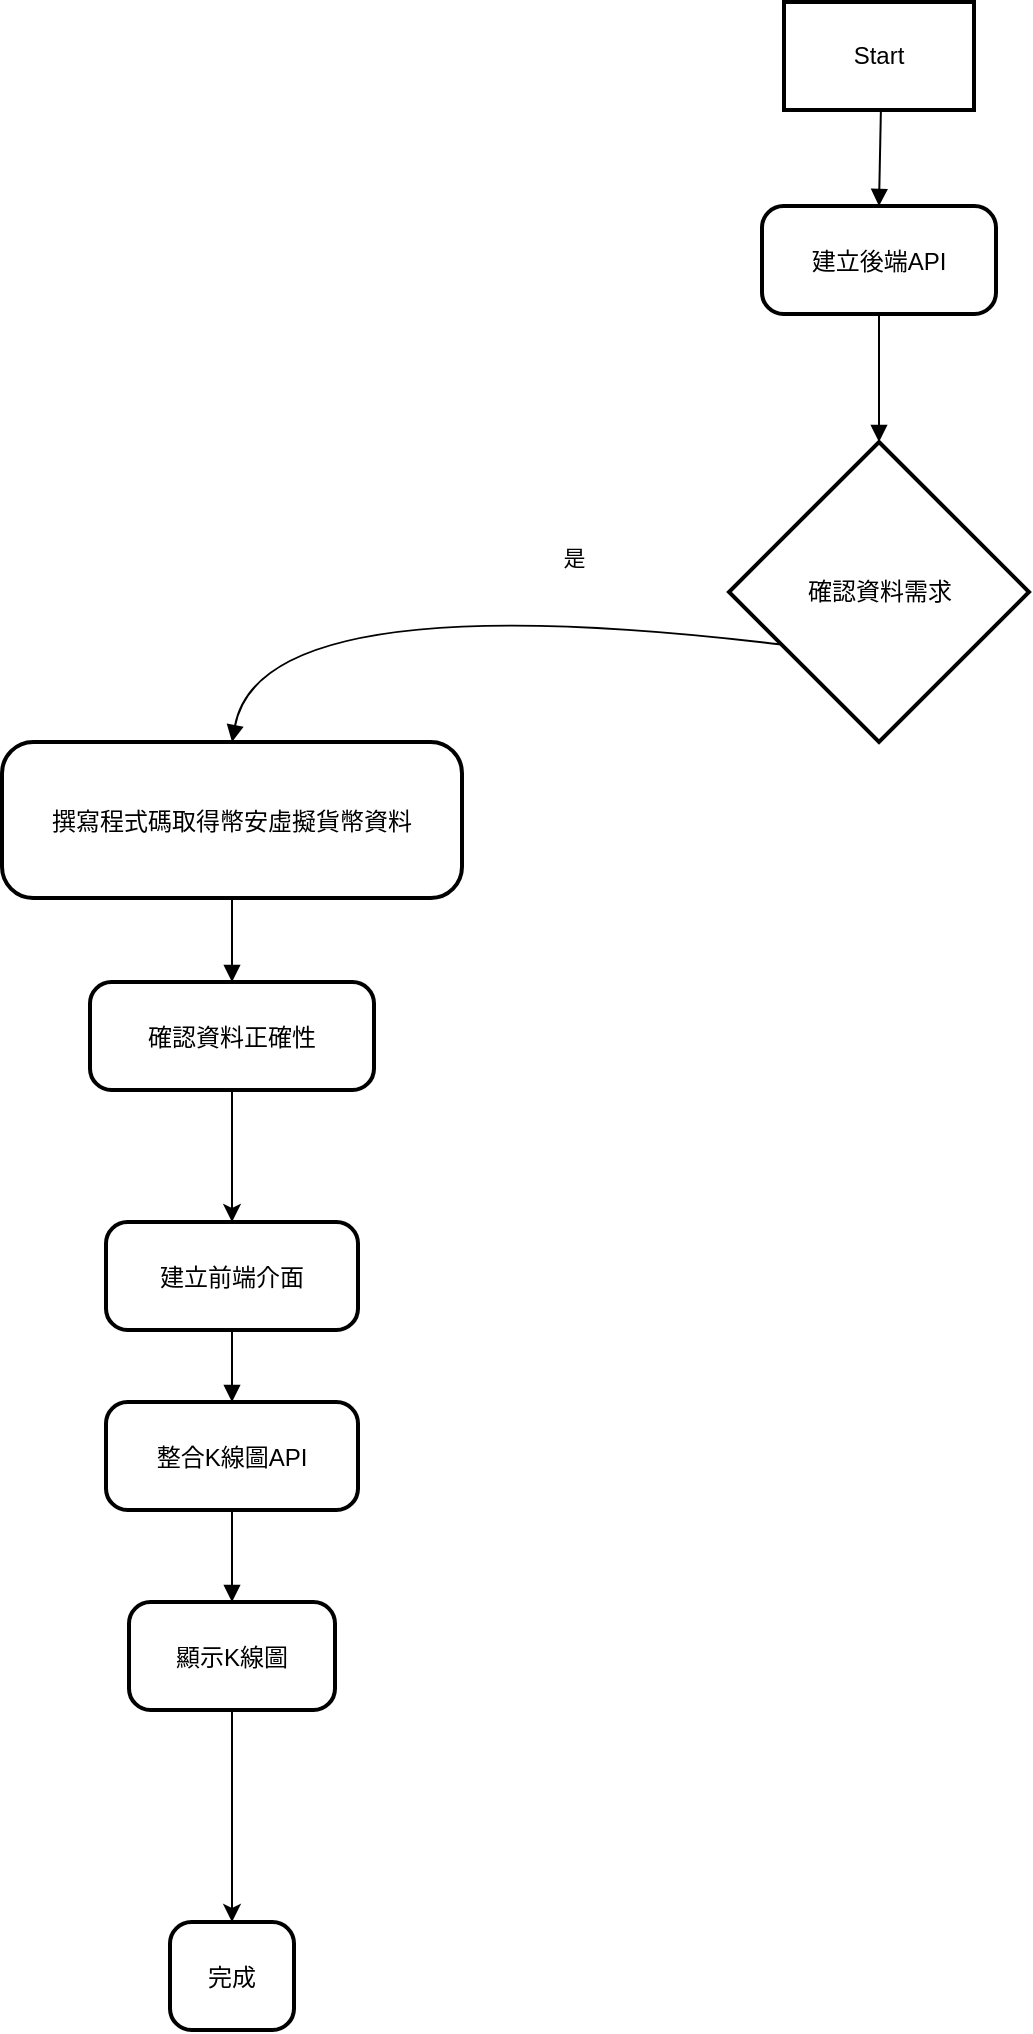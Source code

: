 <mxfile version="26.0.7">
  <diagram name="第1頁" id="7F1MP4EWkSp54MsCyx94">
    <mxGraphModel dx="1221" dy="632" grid="1" gridSize="10" guides="1" tooltips="1" connect="1" arrows="1" fold="1" page="1" pageScale="1" pageWidth="827" pageHeight="1169" math="0" shadow="0">
      <root>
        <mxCell id="0" />
        <mxCell id="1" parent="0" />
        <mxCell id="2" value="Start" style="whiteSpace=wrap;strokeWidth=2;" parent="1" vertex="1">
          <mxGeometry x="591" y="60" width="95" height="54" as="geometry" />
        </mxCell>
        <mxCell id="3" value="建立後端API" style="rounded=1;arcSize=20;strokeWidth=2" parent="1" vertex="1">
          <mxGeometry x="580" y="162" width="117" height="54" as="geometry" />
        </mxCell>
        <mxCell id="4" value="確認資料需求" style="rhombus;strokeWidth=2;whiteSpace=wrap;" parent="1" vertex="1">
          <mxGeometry x="563.5" y="280" width="150" height="150" as="geometry" />
        </mxCell>
        <mxCell id="5" value="撰寫程式碼取得幣安虛擬貨幣資料" style="rounded=1;arcSize=20;strokeWidth=2" parent="1" vertex="1">
          <mxGeometry x="200" y="430" width="230" height="78" as="geometry" />
        </mxCell>
        <mxCell id="NOGGrgphoq70URqEMFDg-26" style="edgeStyle=orthogonalEdgeStyle;rounded=0;orthogonalLoop=1;jettySize=auto;html=1;" edge="1" parent="1" source="7" target="8">
          <mxGeometry relative="1" as="geometry" />
        </mxCell>
        <mxCell id="7" value="確認資料正確性" style="rounded=1;arcSize=20;strokeWidth=2" parent="1" vertex="1">
          <mxGeometry x="244" y="550" width="142" height="54" as="geometry" />
        </mxCell>
        <mxCell id="8" value="建立前端介面" style="rounded=1;arcSize=20;strokeWidth=2" parent="1" vertex="1">
          <mxGeometry x="252" y="670" width="126" height="54" as="geometry" />
        </mxCell>
        <mxCell id="10" value="整合K線圖API" style="rounded=1;arcSize=20;strokeWidth=2" parent="1" vertex="1">
          <mxGeometry x="252" y="760" width="126" height="54" as="geometry" />
        </mxCell>
        <mxCell id="NOGGrgphoq70URqEMFDg-25" style="edgeStyle=orthogonalEdgeStyle;rounded=0;orthogonalLoop=1;jettySize=auto;html=1;" edge="1" parent="1" source="11" target="12">
          <mxGeometry relative="1" as="geometry" />
        </mxCell>
        <mxCell id="11" value="顯示K線圖" style="rounded=1;arcSize=20;strokeWidth=2" parent="1" vertex="1">
          <mxGeometry x="263.5" y="860" width="103" height="54" as="geometry" />
        </mxCell>
        <mxCell id="12" value="完成" style="rounded=1;arcSize=20;strokeWidth=2" parent="1" vertex="1">
          <mxGeometry x="284" y="1020" width="62" height="54" as="geometry" />
        </mxCell>
        <mxCell id="13" value="" style="curved=1;startArrow=none;endArrow=block;exitX=0.51;exitY=1;entryX=0.5;entryY=0;" parent="1" source="2" target="3" edge="1">
          <mxGeometry relative="1" as="geometry">
            <Array as="points" />
          </mxGeometry>
        </mxCell>
        <mxCell id="14" value="" style="curved=1;startArrow=none;endArrow=block;exitX=0.5;exitY=1;entryX=0.5;entryY=0;" parent="1" source="3" target="4" edge="1">
          <mxGeometry relative="1" as="geometry">
            <Array as="points" />
          </mxGeometry>
        </mxCell>
        <mxCell id="15" value="是" style="curved=1;startArrow=none;endArrow=block;exitX=0;exitY=0.77;entryX=0.5;entryY=0;" parent="1" source="4" target="5" edge="1">
          <mxGeometry x="-0.369" y="-31" relative="1" as="geometry">
            <Array as="points">
              <mxPoint x="330" y="350" />
            </Array>
            <mxPoint as="offset" />
          </mxGeometry>
        </mxCell>
        <mxCell id="17" value="" style="curved=1;startArrow=none;endArrow=block;exitX=0.5;exitY=1;entryX=0.5;entryY=-0.01;" parent="1" source="5" target="7" edge="1">
          <mxGeometry relative="1" as="geometry">
            <Array as="points" />
          </mxGeometry>
        </mxCell>
        <mxCell id="20" value="" style="curved=1;startArrow=none;endArrow=block;exitX=0.5;exitY=1.01;entryX=0.5;entryY=0.01;" parent="1" source="8" target="10" edge="1">
          <mxGeometry relative="1" as="geometry">
            <Array as="points" />
          </mxGeometry>
        </mxCell>
        <mxCell id="21" value="" style="curved=1;startArrow=none;endArrow=block;exitX=0.5;exitY=1.01;entryX=0.5;entryY=0.01;" parent="1" source="10" target="11" edge="1">
          <mxGeometry relative="1" as="geometry">
            <Array as="points" />
          </mxGeometry>
        </mxCell>
      </root>
    </mxGraphModel>
  </diagram>
</mxfile>
